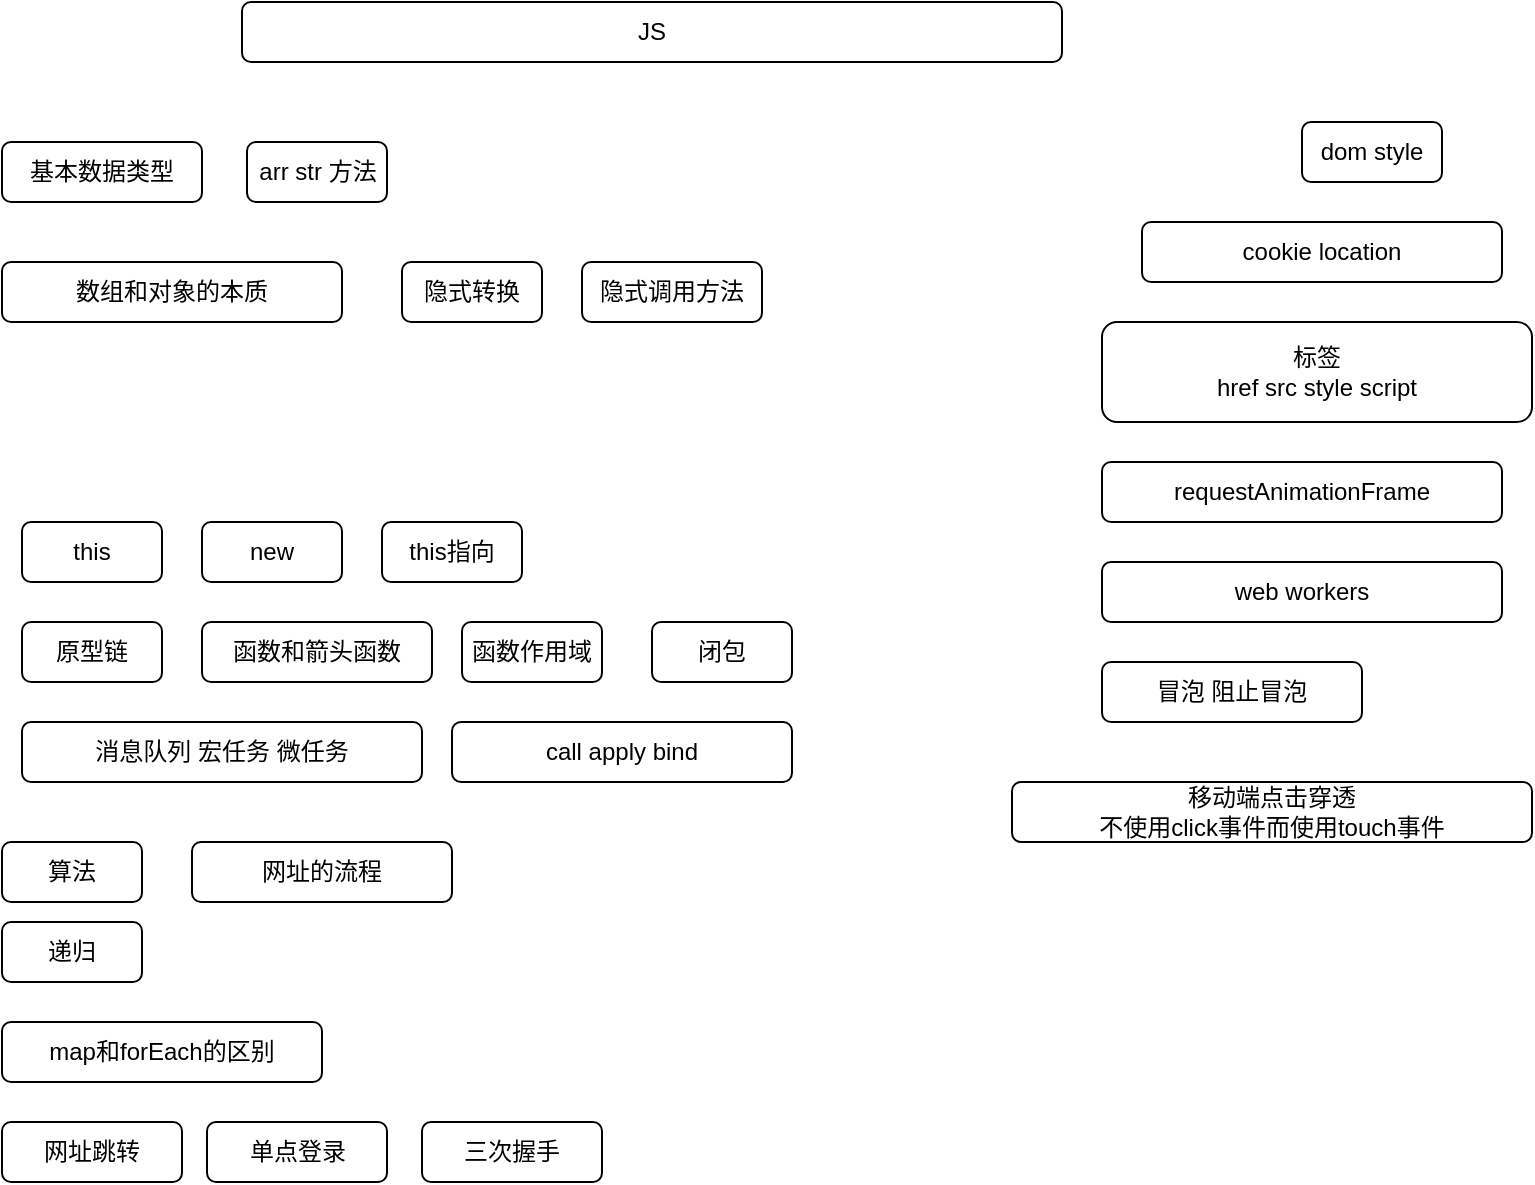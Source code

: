 <mxfile version="13.10.0" type="embed">
    <diagram id="6hGFLwfOUW9BJ-s0fimq" name="Page-1">
        <mxGraphModel dx="2976" dy="910" grid="1" gridSize="10" guides="1" tooltips="1" connect="1" arrows="1" fold="1" page="1" pageScale="1" pageWidth="827" pageHeight="1169" math="0" shadow="0">
            <root>
                <mxCell id="0"/>
                <mxCell id="1" parent="0"/>
                <mxCell id="49" value="JS" style="rounded=1;whiteSpace=wrap;html=1;" parent="1" vertex="1">
                    <mxGeometry x="-1480" y="20" width="410" height="30" as="geometry"/>
                </mxCell>
                <mxCell id="55" value="基本数据类型" style="rounded=1;whiteSpace=wrap;html=1;" parent="1" vertex="1">
                    <mxGeometry x="-1600" y="90" width="100" height="30" as="geometry"/>
                </mxCell>
                <mxCell id="56" value="arr str 方法" style="rounded=1;whiteSpace=wrap;html=1;" parent="1" vertex="1">
                    <mxGeometry x="-1477.5" y="90" width="70" height="30" as="geometry"/>
                </mxCell>
                <mxCell id="57" value="this" style="rounded=1;whiteSpace=wrap;html=1;" parent="1" vertex="1">
                    <mxGeometry x="-1590" y="280" width="70" height="30" as="geometry"/>
                </mxCell>
                <mxCell id="58" value="new" style="rounded=1;whiteSpace=wrap;html=1;" parent="1" vertex="1">
                    <mxGeometry x="-1500" y="280" width="70" height="30" as="geometry"/>
                </mxCell>
                <mxCell id="59" value="原型链" style="rounded=1;whiteSpace=wrap;html=1;" parent="1" vertex="1">
                    <mxGeometry x="-1590" y="330" width="70" height="30" as="geometry"/>
                </mxCell>
                <mxCell id="60" value="函数和箭头函数" style="rounded=1;whiteSpace=wrap;html=1;" parent="1" vertex="1">
                    <mxGeometry x="-1500" y="330" width="115" height="30" as="geometry"/>
                </mxCell>
                <mxCell id="61" value="消息队列 宏任务 微任务" style="rounded=1;whiteSpace=wrap;html=1;" parent="1" vertex="1">
                    <mxGeometry x="-1590" y="380" width="200" height="30" as="geometry"/>
                </mxCell>
                <mxCell id="63" value="dom style" style="rounded=1;whiteSpace=wrap;html=1;" parent="1" vertex="1">
                    <mxGeometry x="-950" y="80" width="70" height="30" as="geometry"/>
                </mxCell>
                <mxCell id="64" value="cookie location" style="rounded=1;whiteSpace=wrap;html=1;" parent="1" vertex="1">
                    <mxGeometry x="-1030" y="130" width="180" height="30" as="geometry"/>
                </mxCell>
                <mxCell id="65" value="数组和对象的本质" style="rounded=1;whiteSpace=wrap;html=1;" parent="1" vertex="1">
                    <mxGeometry x="-1600" y="150" width="170" height="30" as="geometry"/>
                </mxCell>
                <mxCell id="66" value="算法" style="rounded=1;whiteSpace=wrap;html=1;" parent="1" vertex="1">
                    <mxGeometry x="-1600" y="440" width="70" height="30" as="geometry"/>
                </mxCell>
                <mxCell id="67" value="递归" style="rounded=1;whiteSpace=wrap;html=1;" parent="1" vertex="1">
                    <mxGeometry x="-1600" y="480" width="70" height="30" as="geometry"/>
                </mxCell>
                <mxCell id="69" value="网址的流程" style="rounded=1;whiteSpace=wrap;html=1;" parent="1" vertex="1">
                    <mxGeometry x="-1505" y="440" width="130" height="30" as="geometry"/>
                </mxCell>
                <mxCell id="70" value="闭包" style="rounded=1;whiteSpace=wrap;html=1;" parent="1" vertex="1">
                    <mxGeometry x="-1275" y="330" width="70" height="30" as="geometry"/>
                </mxCell>
                <mxCell id="71" value="函数作用域" style="rounded=1;whiteSpace=wrap;html=1;" parent="1" vertex="1">
                    <mxGeometry x="-1370" y="330" width="70" height="30" as="geometry"/>
                </mxCell>
                <mxCell id="72" value="this指向" style="rounded=1;whiteSpace=wrap;html=1;" parent="1" vertex="1">
                    <mxGeometry x="-1410" y="280" width="70" height="30" as="geometry"/>
                </mxCell>
                <mxCell id="73" value="标签&lt;br&gt;href src style script" style="rounded=1;whiteSpace=wrap;html=1;" parent="1" vertex="1">
                    <mxGeometry x="-1050" y="180" width="215" height="50" as="geometry"/>
                </mxCell>
                <mxCell id="75" value="requestAnimationFrame" style="rounded=1;whiteSpace=wrap;html=1;" parent="1" vertex="1">
                    <mxGeometry x="-1050" y="250" width="200" height="30" as="geometry"/>
                </mxCell>
                <mxCell id="76" value="web workers" style="rounded=1;whiteSpace=wrap;html=1;" parent="1" vertex="1">
                    <mxGeometry x="-1050" y="300" width="200" height="30" as="geometry"/>
                </mxCell>
                <mxCell id="77" value="call apply bind" style="rounded=1;whiteSpace=wrap;html=1;" parent="1" vertex="1">
                    <mxGeometry x="-1375" y="380" width="170" height="30" as="geometry"/>
                </mxCell>
                <mxCell id="78" value="隐式转换" style="rounded=1;whiteSpace=wrap;html=1;" parent="1" vertex="1">
                    <mxGeometry x="-1400" y="150" width="70" height="30" as="geometry"/>
                </mxCell>
                <mxCell id="79" value="隐式调用方法" style="rounded=1;whiteSpace=wrap;html=1;" parent="1" vertex="1">
                    <mxGeometry x="-1310" y="150" width="90" height="30" as="geometry"/>
                </mxCell>
                <mxCell id="80" value="冒泡 阻止冒泡" style="rounded=1;whiteSpace=wrap;html=1;" parent="1" vertex="1">
                    <mxGeometry x="-1050" y="350" width="130" height="30" as="geometry"/>
                </mxCell>
                <mxCell id="81" value="移动端点击穿透&lt;br&gt;不使用click事件而使用touch事件" style="rounded=1;whiteSpace=wrap;html=1;" parent="1" vertex="1">
                    <mxGeometry x="-1095" y="410" width="260" height="30" as="geometry"/>
                </mxCell>
                <mxCell id="82" value="map和forEach的区别" style="rounded=1;whiteSpace=wrap;html=1;" vertex="1" parent="1">
                    <mxGeometry x="-1600" y="530" width="160" height="30" as="geometry"/>
                </mxCell>
                <mxCell id="83" value="单点登录" style="rounded=1;whiteSpace=wrap;html=1;" vertex="1" parent="1">
                    <mxGeometry x="-1497.5" y="580" width="90" height="30" as="geometry"/>
                </mxCell>
                <mxCell id="84" value="网址跳转" style="rounded=1;whiteSpace=wrap;html=1;" vertex="1" parent="1">
                    <mxGeometry x="-1600" y="580" width="90" height="30" as="geometry"/>
                </mxCell>
                <mxCell id="85" value="三次握手" style="rounded=1;whiteSpace=wrap;html=1;" vertex="1" parent="1">
                    <mxGeometry x="-1390" y="580" width="90" height="30" as="geometry"/>
                </mxCell>
            </root>
        </mxGraphModel>
    </diagram>
</mxfile>